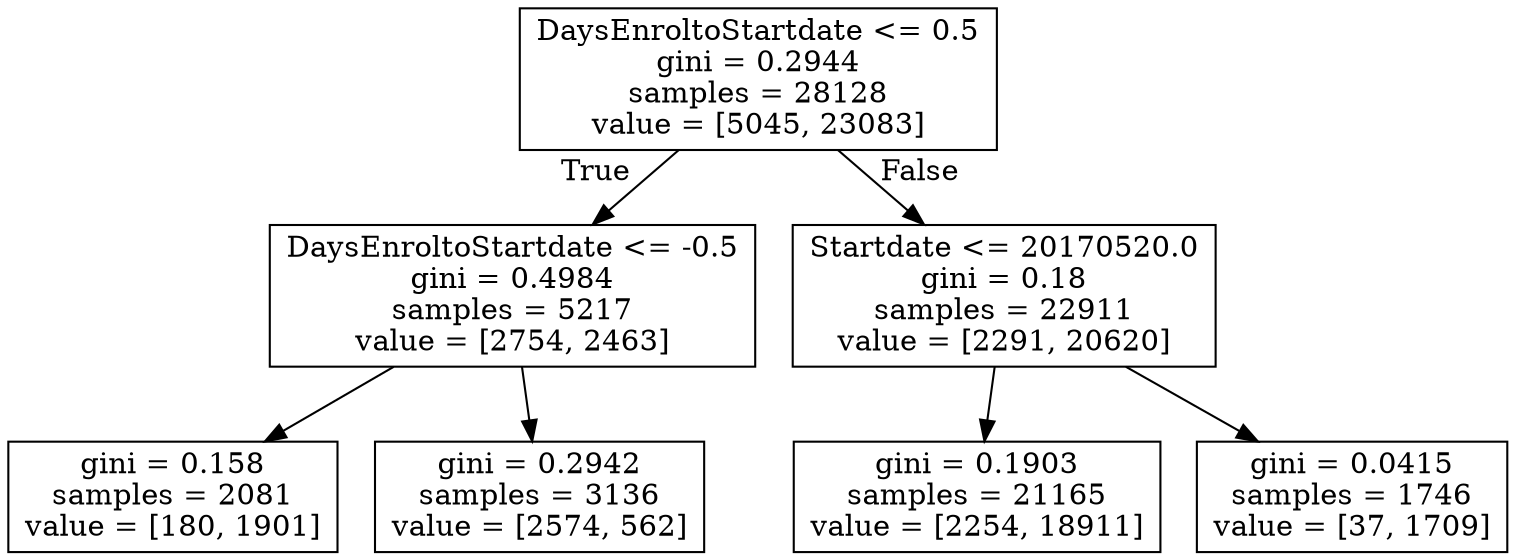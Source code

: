 digraph Tree {
node [shape=box] ;
0 [label="DaysEnroltoStartdate <= 0.5\ngini = 0.2944\nsamples = 28128\nvalue = [5045, 23083]"] ;
1 [label="DaysEnroltoStartdate <= -0.5\ngini = 0.4984\nsamples = 5217\nvalue = [2754, 2463]"] ;
0 -> 1 [labeldistance=2.5, labelangle=45, headlabel="True"] ;
2 [label="gini = 0.158\nsamples = 2081\nvalue = [180, 1901]"] ;
1 -> 2 ;
3 [label="gini = 0.2942\nsamples = 3136\nvalue = [2574, 562]"] ;
1 -> 3 ;
4 [label="Startdate <= 20170520.0\ngini = 0.18\nsamples = 22911\nvalue = [2291, 20620]"] ;
0 -> 4 [labeldistance=2.5, labelangle=-45, headlabel="False"] ;
5 [label="gini = 0.1903\nsamples = 21165\nvalue = [2254, 18911]"] ;
4 -> 5 ;
6 [label="gini = 0.0415\nsamples = 1746\nvalue = [37, 1709]"] ;
4 -> 6 ;
}